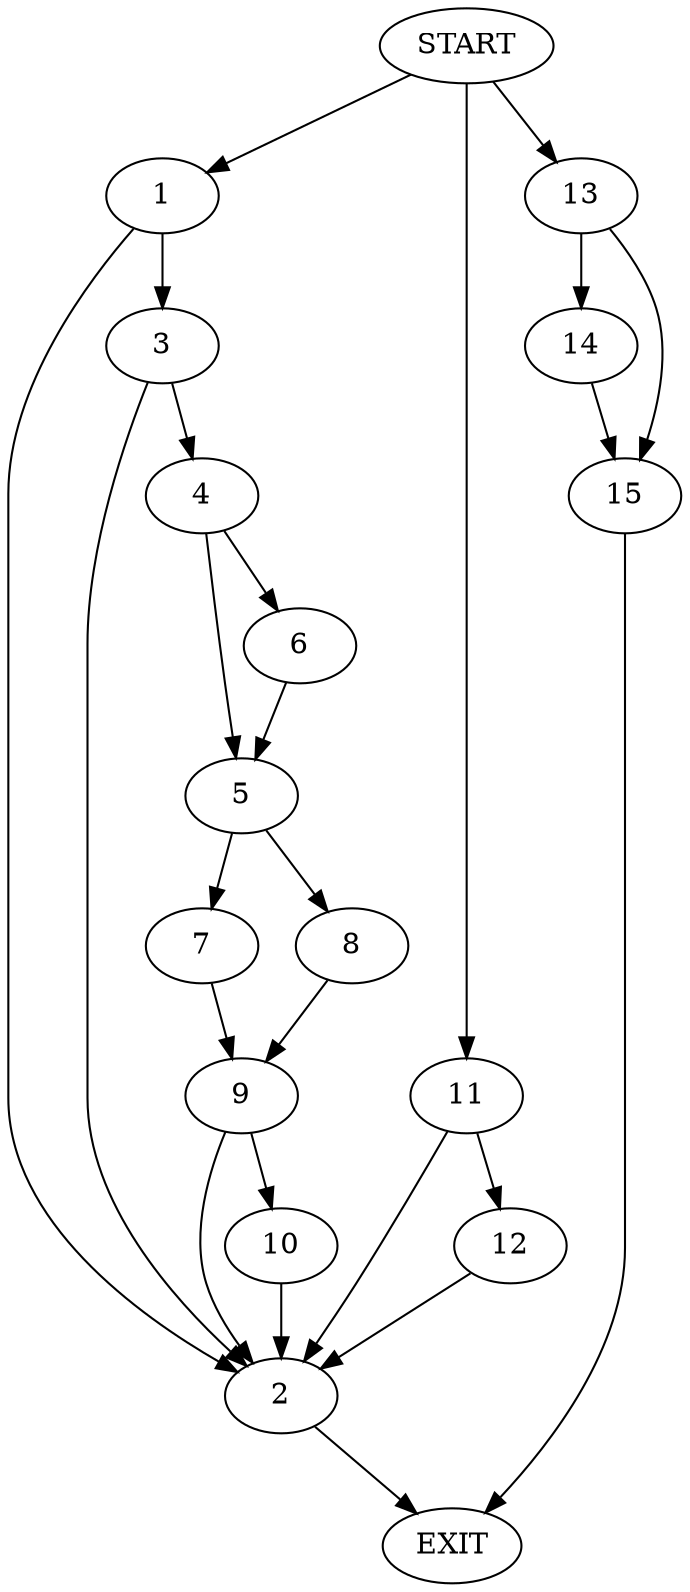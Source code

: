 digraph {
0 [label="START"]
16 [label="EXIT"]
0 -> 1
1 -> 2
1 -> 3
3 -> 4
3 -> 2
2 -> 16
4 -> 5
4 -> 6
5 -> 7
5 -> 8
6 -> 5
8 -> 9
7 -> 9
9 -> 2
9 -> 10
10 -> 2
0 -> 11
11 -> 2
11 -> 12
12 -> 2
0 -> 13
13 -> 14
13 -> 15
14 -> 15
15 -> 16
}
